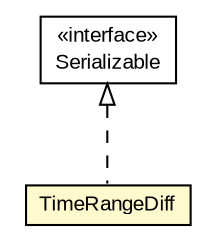 #!/usr/local/bin/dot
#
# Class diagram 
# Generated by UMLGraph version R5_6-24-gf6e263 (http://www.umlgraph.org/)
#

digraph G {
	edge [fontname="arial",fontsize=10,labelfontname="arial",labelfontsize=10];
	node [fontname="arial",fontsize=10,shape=plaintext];
	nodesep=0.25;
	ranksep=0.5;
	// org.miloss.fgsms.services.interfaces.automatedreportingservice.TimeRangeDiff
	c1201628 [label=<<table title="org.miloss.fgsms.services.interfaces.automatedreportingservice.TimeRangeDiff" border="0" cellborder="1" cellspacing="0" cellpadding="2" port="p" bgcolor="lemonChiffon" href="./TimeRangeDiff.html">
		<tr><td><table border="0" cellspacing="0" cellpadding="1">
<tr><td align="center" balign="center"> TimeRangeDiff </td></tr>
		</table></td></tr>
		</table>>, URL="./TimeRangeDiff.html", fontname="arial", fontcolor="black", fontsize=10.0];
	//org.miloss.fgsms.services.interfaces.automatedreportingservice.TimeRangeDiff implements java.io.Serializable
	c1202626:p -> c1201628:p [dir=back,arrowtail=empty,style=dashed];
	// java.io.Serializable
	c1202626 [label=<<table title="java.io.Serializable" border="0" cellborder="1" cellspacing="0" cellpadding="2" port="p" href="http://java.sun.com/j2se/1.4.2/docs/api/java/io/Serializable.html">
		<tr><td><table border="0" cellspacing="0" cellpadding="1">
<tr><td align="center" balign="center"> &#171;interface&#187; </td></tr>
<tr><td align="center" balign="center"> Serializable </td></tr>
		</table></td></tr>
		</table>>, URL="http://java.sun.com/j2se/1.4.2/docs/api/java/io/Serializable.html", fontname="arial", fontcolor="black", fontsize=10.0];
}

